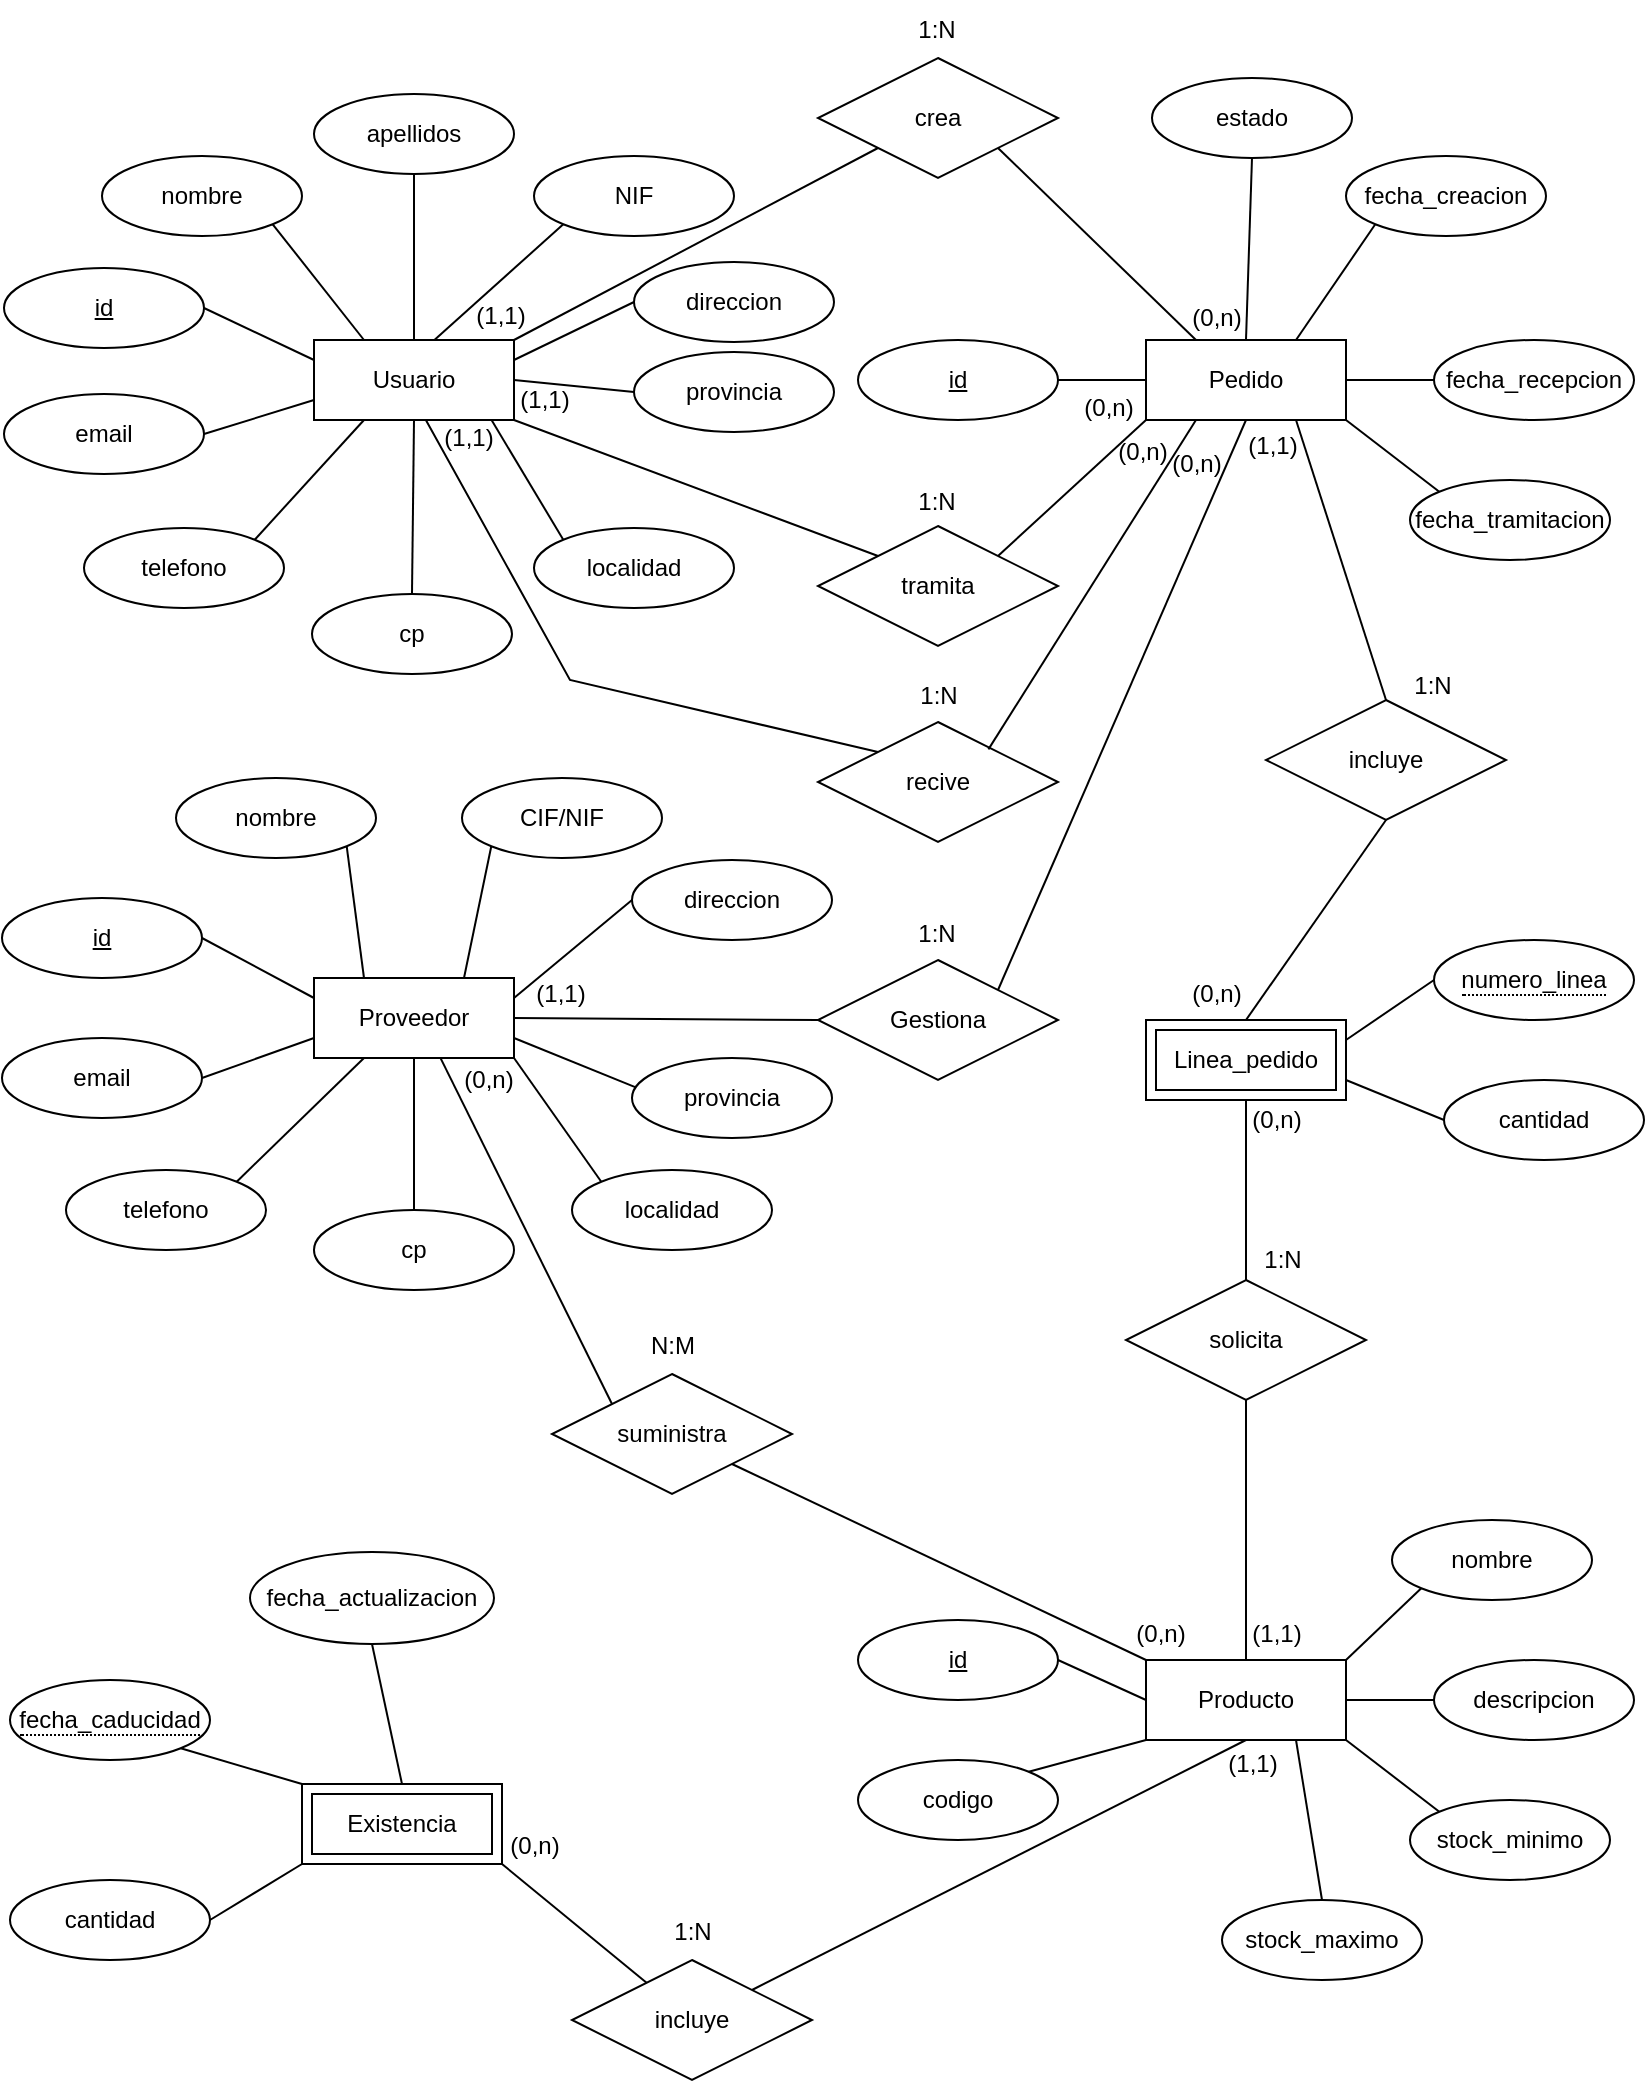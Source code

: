 <mxfile version="21.2.9" type="github">
  <diagram id="R2lEEEUBdFMjLlhIrx00" name="Page-1">
    <mxGraphModel dx="1062" dy="507" grid="1" gridSize="10" guides="1" tooltips="1" connect="1" arrows="1" fold="1" page="1" pageScale="1" pageWidth="827" pageHeight="1169" math="0" shadow="0" extFonts="Permanent Marker^https://fonts.googleapis.com/css?family=Permanent+Marker">
      <root>
        <mxCell id="0" />
        <mxCell id="1" parent="0" />
        <mxCell id="0yMVtmjUaFAXfvw1BAXP-1" value="&lt;div&gt;Usuario&lt;/div&gt;" style="whiteSpace=wrap;html=1;align=center;" vertex="1" parent="1">
          <mxGeometry x="162" y="194" width="100" height="40" as="geometry" />
        </mxCell>
        <mxCell id="0yMVtmjUaFAXfvw1BAXP-2" value="&lt;div&gt;id&lt;/div&gt;" style="ellipse;whiteSpace=wrap;html=1;align=center;fontStyle=4;" vertex="1" parent="1">
          <mxGeometry x="7" y="158" width="100" height="40" as="geometry" />
        </mxCell>
        <mxCell id="0yMVtmjUaFAXfvw1BAXP-3" value="nombre" style="ellipse;whiteSpace=wrap;html=1;align=center;" vertex="1" parent="1">
          <mxGeometry x="56" y="102" width="100" height="40" as="geometry" />
        </mxCell>
        <mxCell id="0yMVtmjUaFAXfvw1BAXP-4" value="apellidos" style="ellipse;whiteSpace=wrap;html=1;align=center;" vertex="1" parent="1">
          <mxGeometry x="162" y="71" width="100" height="40" as="geometry" />
        </mxCell>
        <mxCell id="0yMVtmjUaFAXfvw1BAXP-5" value="&lt;div&gt;NIF&lt;/div&gt;" style="ellipse;whiteSpace=wrap;html=1;align=center;" vertex="1" parent="1">
          <mxGeometry x="272" y="102" width="100" height="40" as="geometry" />
        </mxCell>
        <mxCell id="0yMVtmjUaFAXfvw1BAXP-6" value="direccion" style="ellipse;whiteSpace=wrap;html=1;align=center;" vertex="1" parent="1">
          <mxGeometry x="322" y="155" width="100" height="40" as="geometry" />
        </mxCell>
        <mxCell id="0yMVtmjUaFAXfvw1BAXP-7" value="provincia" style="ellipse;whiteSpace=wrap;html=1;align=center;" vertex="1" parent="1">
          <mxGeometry x="322" y="200" width="100" height="40" as="geometry" />
        </mxCell>
        <mxCell id="0yMVtmjUaFAXfvw1BAXP-8" value="localidad" style="ellipse;whiteSpace=wrap;html=1;align=center;" vertex="1" parent="1">
          <mxGeometry x="272" y="288" width="100" height="40" as="geometry" />
        </mxCell>
        <mxCell id="0yMVtmjUaFAXfvw1BAXP-9" value="&lt;div&gt;cp&lt;/div&gt;" style="ellipse;whiteSpace=wrap;html=1;align=center;" vertex="1" parent="1">
          <mxGeometry x="161" y="321" width="100" height="40" as="geometry" />
        </mxCell>
        <mxCell id="0yMVtmjUaFAXfvw1BAXP-10" value="email" style="ellipse;whiteSpace=wrap;html=1;align=center;" vertex="1" parent="1">
          <mxGeometry x="7" y="221" width="100" height="40" as="geometry" />
        </mxCell>
        <mxCell id="0yMVtmjUaFAXfvw1BAXP-11" value="telefono" style="ellipse;whiteSpace=wrap;html=1;align=center;" vertex="1" parent="1">
          <mxGeometry x="47" y="288" width="100" height="40" as="geometry" />
        </mxCell>
        <mxCell id="0yMVtmjUaFAXfvw1BAXP-17" value="" style="endArrow=none;html=1;rounded=0;exitX=1;exitY=0.5;exitDx=0;exitDy=0;entryX=0;entryY=0.75;entryDx=0;entryDy=0;" edge="1" parent="1" source="0yMVtmjUaFAXfvw1BAXP-10" target="0yMVtmjUaFAXfvw1BAXP-1">
          <mxGeometry relative="1" as="geometry">
            <mxPoint x="128" y="241" as="sourcePoint" />
            <mxPoint x="130" y="254" as="targetPoint" />
          </mxGeometry>
        </mxCell>
        <mxCell id="0yMVtmjUaFAXfvw1BAXP-18" value="" style="endArrow=none;html=1;rounded=0;exitX=1;exitY=0.5;exitDx=0;exitDy=0;entryX=0;entryY=0.25;entryDx=0;entryDy=0;" edge="1" parent="1" source="0yMVtmjUaFAXfvw1BAXP-2" target="0yMVtmjUaFAXfvw1BAXP-1">
          <mxGeometry relative="1" as="geometry">
            <mxPoint x="308" y="384" as="sourcePoint" />
            <mxPoint x="140" y="174" as="targetPoint" />
          </mxGeometry>
        </mxCell>
        <mxCell id="0yMVtmjUaFAXfvw1BAXP-19" value="" style="endArrow=none;html=1;rounded=0;entryX=0.25;entryY=0;entryDx=0;entryDy=0;exitX=1;exitY=1;exitDx=0;exitDy=0;" edge="1" parent="1" source="0yMVtmjUaFAXfvw1BAXP-3" target="0yMVtmjUaFAXfvw1BAXP-1">
          <mxGeometry relative="1" as="geometry">
            <mxPoint x="130" y="154" as="sourcePoint" />
            <mxPoint x="462" y="384" as="targetPoint" />
          </mxGeometry>
        </mxCell>
        <mxCell id="0yMVtmjUaFAXfvw1BAXP-20" value="" style="endArrow=none;html=1;rounded=0;exitX=0.5;exitY=1;exitDx=0;exitDy=0;entryX=0.5;entryY=0;entryDx=0;entryDy=0;" edge="1" parent="1" source="0yMVtmjUaFAXfvw1BAXP-4" target="0yMVtmjUaFAXfvw1BAXP-1">
          <mxGeometry relative="1" as="geometry">
            <mxPoint x="302" y="384" as="sourcePoint" />
            <mxPoint x="462" y="384" as="targetPoint" />
          </mxGeometry>
        </mxCell>
        <mxCell id="0yMVtmjUaFAXfvw1BAXP-21" value="" style="endArrow=none;html=1;rounded=0;exitX=0;exitY=1;exitDx=0;exitDy=0;entryX=0.602;entryY=0;entryDx=0;entryDy=0;entryPerimeter=0;" edge="1" parent="1" source="0yMVtmjUaFAXfvw1BAXP-5" target="0yMVtmjUaFAXfvw1BAXP-1">
          <mxGeometry relative="1" as="geometry">
            <mxPoint x="302" y="384" as="sourcePoint" />
            <mxPoint x="462" y="384" as="targetPoint" />
          </mxGeometry>
        </mxCell>
        <mxCell id="0yMVtmjUaFAXfvw1BAXP-22" value="" style="endArrow=none;html=1;rounded=0;entryX=0;entryY=0.5;entryDx=0;entryDy=0;exitX=1;exitY=0.25;exitDx=0;exitDy=0;" edge="1" parent="1" source="0yMVtmjUaFAXfvw1BAXP-1" target="0yMVtmjUaFAXfvw1BAXP-6">
          <mxGeometry relative="1" as="geometry">
            <mxPoint x="302" y="384" as="sourcePoint" />
            <mxPoint x="462" y="384" as="targetPoint" />
          </mxGeometry>
        </mxCell>
        <mxCell id="0yMVtmjUaFAXfvw1BAXP-23" value="" style="endArrow=none;html=1;rounded=0;entryX=0;entryY=0.5;entryDx=0;entryDy=0;exitX=1;exitY=0.5;exitDx=0;exitDy=0;" edge="1" parent="1" source="0yMVtmjUaFAXfvw1BAXP-1" target="0yMVtmjUaFAXfvw1BAXP-7">
          <mxGeometry relative="1" as="geometry">
            <mxPoint x="280" y="214" as="sourcePoint" />
            <mxPoint x="462" y="381" as="targetPoint" />
          </mxGeometry>
        </mxCell>
        <mxCell id="0yMVtmjUaFAXfvw1BAXP-24" value="" style="endArrow=none;html=1;rounded=0;entryX=0;entryY=0;entryDx=0;entryDy=0;exitX=0.887;exitY=0.998;exitDx=0;exitDy=0;exitPerimeter=0;" edge="1" parent="1" source="0yMVtmjUaFAXfvw1BAXP-1" target="0yMVtmjUaFAXfvw1BAXP-8">
          <mxGeometry relative="1" as="geometry">
            <mxPoint x="270" y="254" as="sourcePoint" />
            <mxPoint x="462" y="384" as="targetPoint" />
          </mxGeometry>
        </mxCell>
        <mxCell id="0yMVtmjUaFAXfvw1BAXP-25" value="" style="endArrow=none;html=1;rounded=0;exitX=0.5;exitY=1;exitDx=0;exitDy=0;entryX=0.5;entryY=0;entryDx=0;entryDy=0;" edge="1" parent="1" source="0yMVtmjUaFAXfvw1BAXP-1" target="0yMVtmjUaFAXfvw1BAXP-9">
          <mxGeometry relative="1" as="geometry">
            <mxPoint x="302" y="384" as="sourcePoint" />
            <mxPoint x="462" y="384" as="targetPoint" />
          </mxGeometry>
        </mxCell>
        <mxCell id="0yMVtmjUaFAXfvw1BAXP-28" value="" style="endArrow=none;html=1;rounded=0;entryX=0.25;entryY=1;entryDx=0;entryDy=0;exitX=1;exitY=0;exitDx=0;exitDy=0;" edge="1" parent="1" source="0yMVtmjUaFAXfvw1BAXP-11" target="0yMVtmjUaFAXfvw1BAXP-1">
          <mxGeometry relative="1" as="geometry">
            <mxPoint x="302" y="384" as="sourcePoint" />
            <mxPoint x="462" y="384" as="targetPoint" />
          </mxGeometry>
        </mxCell>
        <mxCell id="0yMVtmjUaFAXfvw1BAXP-29" value="Producto" style="whiteSpace=wrap;html=1;align=center;" vertex="1" parent="1">
          <mxGeometry x="578" y="854" width="100" height="40" as="geometry" />
        </mxCell>
        <mxCell id="0yMVtmjUaFAXfvw1BAXP-30" value="&lt;div&gt;id&lt;/div&gt;" style="ellipse;whiteSpace=wrap;html=1;align=center;fontStyle=4;" vertex="1" parent="1">
          <mxGeometry x="434" y="834" width="100" height="40" as="geometry" />
        </mxCell>
        <mxCell id="0yMVtmjUaFAXfvw1BAXP-31" value="codigo" style="ellipse;whiteSpace=wrap;html=1;align=center;" vertex="1" parent="1">
          <mxGeometry x="434" y="904" width="100" height="40" as="geometry" />
        </mxCell>
        <mxCell id="0yMVtmjUaFAXfvw1BAXP-32" value="nombre" style="ellipse;whiteSpace=wrap;html=1;align=center;" vertex="1" parent="1">
          <mxGeometry x="701" y="784" width="100" height="40" as="geometry" />
        </mxCell>
        <mxCell id="0yMVtmjUaFAXfvw1BAXP-33" value="descripcion" style="ellipse;whiteSpace=wrap;html=1;align=center;" vertex="1" parent="1">
          <mxGeometry x="722" y="854" width="100" height="40" as="geometry" />
        </mxCell>
        <mxCell id="0yMVtmjUaFAXfvw1BAXP-34" value="stock_minimo" style="ellipse;whiteSpace=wrap;html=1;align=center;" vertex="1" parent="1">
          <mxGeometry x="710" y="924" width="100" height="40" as="geometry" />
        </mxCell>
        <mxCell id="0yMVtmjUaFAXfvw1BAXP-35" value="stock_maximo" style="ellipse;whiteSpace=wrap;html=1;align=center;" vertex="1" parent="1">
          <mxGeometry x="616" y="974" width="100" height="40" as="geometry" />
        </mxCell>
        <mxCell id="0yMVtmjUaFAXfvw1BAXP-36" value="" style="endArrow=none;html=1;rounded=0;entryX=0;entryY=0.5;entryDx=0;entryDy=0;exitX=1;exitY=0.5;exitDx=0;exitDy=0;" edge="1" parent="1" source="0yMVtmjUaFAXfvw1BAXP-30" target="0yMVtmjUaFAXfvw1BAXP-29">
          <mxGeometry relative="1" as="geometry">
            <mxPoint x="288" y="1044" as="sourcePoint" />
            <mxPoint x="448" y="1044" as="targetPoint" />
          </mxGeometry>
        </mxCell>
        <mxCell id="0yMVtmjUaFAXfvw1BAXP-37" value="" style="endArrow=none;html=1;rounded=0;exitX=1;exitY=0;exitDx=0;exitDy=0;entryX=0;entryY=1;entryDx=0;entryDy=0;" edge="1" parent="1" source="0yMVtmjUaFAXfvw1BAXP-31" target="0yMVtmjUaFAXfvw1BAXP-29">
          <mxGeometry relative="1" as="geometry">
            <mxPoint x="288" y="1044" as="sourcePoint" />
            <mxPoint x="448" y="1044" as="targetPoint" />
          </mxGeometry>
        </mxCell>
        <mxCell id="0yMVtmjUaFAXfvw1BAXP-38" value="" style="endArrow=none;html=1;rounded=0;exitX=0;exitY=1;exitDx=0;exitDy=0;entryX=1;entryY=0;entryDx=0;entryDy=0;" edge="1" parent="1" source="0yMVtmjUaFAXfvw1BAXP-32" target="0yMVtmjUaFAXfvw1BAXP-29">
          <mxGeometry relative="1" as="geometry">
            <mxPoint x="288" y="1044" as="sourcePoint" />
            <mxPoint x="448" y="1044" as="targetPoint" />
          </mxGeometry>
        </mxCell>
        <mxCell id="0yMVtmjUaFAXfvw1BAXP-39" value="" style="endArrow=none;html=1;rounded=0;entryX=0;entryY=0.5;entryDx=0;entryDy=0;exitX=1;exitY=0.5;exitDx=0;exitDy=0;" edge="1" parent="1" source="0yMVtmjUaFAXfvw1BAXP-29" target="0yMVtmjUaFAXfvw1BAXP-33">
          <mxGeometry relative="1" as="geometry">
            <mxPoint x="288" y="1044" as="sourcePoint" />
            <mxPoint x="448" y="1044" as="targetPoint" />
          </mxGeometry>
        </mxCell>
        <mxCell id="0yMVtmjUaFAXfvw1BAXP-40" value="" style="endArrow=none;html=1;rounded=0;entryX=0.75;entryY=1;entryDx=0;entryDy=0;exitX=0.5;exitY=0;exitDx=0;exitDy=0;" edge="1" parent="1" source="0yMVtmjUaFAXfvw1BAXP-35" target="0yMVtmjUaFAXfvw1BAXP-29">
          <mxGeometry relative="1" as="geometry">
            <mxPoint x="288" y="1044" as="sourcePoint" />
            <mxPoint x="448" y="1044" as="targetPoint" />
          </mxGeometry>
        </mxCell>
        <mxCell id="0yMVtmjUaFAXfvw1BAXP-41" value="" style="endArrow=none;html=1;rounded=0;entryX=1;entryY=1;entryDx=0;entryDy=0;exitX=0;exitY=0;exitDx=0;exitDy=0;" edge="1" parent="1" source="0yMVtmjUaFAXfvw1BAXP-34" target="0yMVtmjUaFAXfvw1BAXP-29">
          <mxGeometry relative="1" as="geometry">
            <mxPoint x="288" y="1044" as="sourcePoint" />
            <mxPoint x="448" y="1044" as="targetPoint" />
          </mxGeometry>
        </mxCell>
        <mxCell id="0yMVtmjUaFAXfvw1BAXP-42" value="Proveedor" style="whiteSpace=wrap;html=1;align=center;" vertex="1" parent="1">
          <mxGeometry x="162" y="513" width="100" height="40" as="geometry" />
        </mxCell>
        <mxCell id="0yMVtmjUaFAXfvw1BAXP-43" value="id" style="ellipse;whiteSpace=wrap;html=1;align=center;fontStyle=4;" vertex="1" parent="1">
          <mxGeometry x="6" y="473" width="100" height="40" as="geometry" />
        </mxCell>
        <mxCell id="0yMVtmjUaFAXfvw1BAXP-44" value="&lt;div&gt;nombre&lt;/div&gt;" style="ellipse;whiteSpace=wrap;html=1;align=center;" vertex="1" parent="1">
          <mxGeometry x="93" y="413" width="100" height="40" as="geometry" />
        </mxCell>
        <mxCell id="0yMVtmjUaFAXfvw1BAXP-45" value="direccion" style="ellipse;whiteSpace=wrap;html=1;align=center;" vertex="1" parent="1">
          <mxGeometry x="321" y="454" width="100" height="40" as="geometry" />
        </mxCell>
        <mxCell id="0yMVtmjUaFAXfvw1BAXP-46" value="provincia" style="ellipse;whiteSpace=wrap;html=1;align=center;" vertex="1" parent="1">
          <mxGeometry x="321" y="553" width="100" height="40" as="geometry" />
        </mxCell>
        <mxCell id="0yMVtmjUaFAXfvw1BAXP-47" value="localidad" style="ellipse;whiteSpace=wrap;html=1;align=center;" vertex="1" parent="1">
          <mxGeometry x="291" y="609" width="100" height="40" as="geometry" />
        </mxCell>
        <mxCell id="0yMVtmjUaFAXfvw1BAXP-48" value="&lt;div&gt;cp&lt;/div&gt;" style="ellipse;whiteSpace=wrap;html=1;align=center;" vertex="1" parent="1">
          <mxGeometry x="162" y="629" width="100" height="40" as="geometry" />
        </mxCell>
        <mxCell id="0yMVtmjUaFAXfvw1BAXP-49" value="email" style="ellipse;whiteSpace=wrap;html=1;align=center;" vertex="1" parent="1">
          <mxGeometry x="6" y="543" width="100" height="40" as="geometry" />
        </mxCell>
        <mxCell id="0yMVtmjUaFAXfvw1BAXP-50" value="telefono" style="ellipse;whiteSpace=wrap;html=1;align=center;" vertex="1" parent="1">
          <mxGeometry x="38" y="609" width="100" height="40" as="geometry" />
        </mxCell>
        <mxCell id="0yMVtmjUaFAXfvw1BAXP-51" value="CIF/NIF" style="ellipse;whiteSpace=wrap;html=1;align=center;" vertex="1" parent="1">
          <mxGeometry x="236" y="413" width="100" height="40" as="geometry" />
        </mxCell>
        <mxCell id="0yMVtmjUaFAXfvw1BAXP-52" value="" style="endArrow=none;html=1;rounded=0;entryX=0;entryY=0.5;entryDx=0;entryDy=0;exitX=1;exitY=0.25;exitDx=0;exitDy=0;" edge="1" parent="1" source="0yMVtmjUaFAXfvw1BAXP-42" target="0yMVtmjUaFAXfvw1BAXP-45">
          <mxGeometry relative="1" as="geometry">
            <mxPoint x="182" y="504" as="sourcePoint" />
            <mxPoint x="342" y="504" as="targetPoint" />
          </mxGeometry>
        </mxCell>
        <mxCell id="0yMVtmjUaFAXfvw1BAXP-53" value="" style="endArrow=none;html=1;rounded=0;entryX=0.019;entryY=0.368;entryDx=0;entryDy=0;entryPerimeter=0;exitX=1;exitY=0.75;exitDx=0;exitDy=0;" edge="1" parent="1" source="0yMVtmjUaFAXfvw1BAXP-42" target="0yMVtmjUaFAXfvw1BAXP-46">
          <mxGeometry relative="1" as="geometry">
            <mxPoint x="302" y="514" as="sourcePoint" />
            <mxPoint x="462" y="514" as="targetPoint" />
          </mxGeometry>
        </mxCell>
        <mxCell id="0yMVtmjUaFAXfvw1BAXP-54" value="" style="endArrow=none;html=1;rounded=0;entryX=0;entryY=0;entryDx=0;entryDy=0;exitX=1;exitY=1;exitDx=0;exitDy=0;" edge="1" parent="1" source="0yMVtmjUaFAXfvw1BAXP-42" target="0yMVtmjUaFAXfvw1BAXP-47">
          <mxGeometry relative="1" as="geometry">
            <mxPoint x="260" y="584" as="sourcePoint" />
            <mxPoint x="312" y="584" as="targetPoint" />
          </mxGeometry>
        </mxCell>
        <mxCell id="0yMVtmjUaFAXfvw1BAXP-55" value="" style="endArrow=none;html=1;rounded=0;entryX=0.5;entryY=0;entryDx=0;entryDy=0;exitX=0.5;exitY=1;exitDx=0;exitDy=0;" edge="1" parent="1" source="0yMVtmjUaFAXfvw1BAXP-42" target="0yMVtmjUaFAXfvw1BAXP-48">
          <mxGeometry relative="1" as="geometry">
            <mxPoint x="302" y="514" as="sourcePoint" />
            <mxPoint x="462" y="514" as="targetPoint" />
          </mxGeometry>
        </mxCell>
        <mxCell id="0yMVtmjUaFAXfvw1BAXP-56" value="" style="endArrow=none;html=1;rounded=0;exitX=1;exitY=0;exitDx=0;exitDy=0;entryX=0.25;entryY=1;entryDx=0;entryDy=0;" edge="1" parent="1" source="0yMVtmjUaFAXfvw1BAXP-50" target="0yMVtmjUaFAXfvw1BAXP-42">
          <mxGeometry relative="1" as="geometry">
            <mxPoint x="302" y="514" as="sourcePoint" />
            <mxPoint x="462" y="514" as="targetPoint" />
          </mxGeometry>
        </mxCell>
        <mxCell id="0yMVtmjUaFAXfvw1BAXP-57" value="" style="endArrow=none;html=1;rounded=0;entryX=1;entryY=0.5;entryDx=0;entryDy=0;exitX=0;exitY=0.75;exitDx=0;exitDy=0;" edge="1" parent="1" source="0yMVtmjUaFAXfvw1BAXP-42" target="0yMVtmjUaFAXfvw1BAXP-49">
          <mxGeometry relative="1" as="geometry">
            <mxPoint x="302" y="514" as="sourcePoint" />
            <mxPoint x="462" y="514" as="targetPoint" />
          </mxGeometry>
        </mxCell>
        <mxCell id="0yMVtmjUaFAXfvw1BAXP-58" value="" style="endArrow=none;html=1;rounded=0;exitX=1;exitY=0.5;exitDx=0;exitDy=0;entryX=0;entryY=0.25;entryDx=0;entryDy=0;" edge="1" parent="1" source="0yMVtmjUaFAXfvw1BAXP-43" target="0yMVtmjUaFAXfvw1BAXP-42">
          <mxGeometry relative="1" as="geometry">
            <mxPoint x="302" y="514" as="sourcePoint" />
            <mxPoint x="462" y="514" as="targetPoint" />
          </mxGeometry>
        </mxCell>
        <mxCell id="0yMVtmjUaFAXfvw1BAXP-59" value="" style="endArrow=none;html=1;rounded=0;entryX=0.25;entryY=0;entryDx=0;entryDy=0;exitX=1;exitY=1;exitDx=0;exitDy=0;" edge="1" parent="1" source="0yMVtmjUaFAXfvw1BAXP-44" target="0yMVtmjUaFAXfvw1BAXP-42">
          <mxGeometry relative="1" as="geometry">
            <mxPoint x="172" y="454" as="sourcePoint" />
            <mxPoint x="462" y="514" as="targetPoint" />
          </mxGeometry>
        </mxCell>
        <mxCell id="0yMVtmjUaFAXfvw1BAXP-60" value="" style="endArrow=none;html=1;rounded=0;entryX=0.75;entryY=0;entryDx=0;entryDy=0;exitX=0;exitY=1;exitDx=0;exitDy=0;" edge="1" parent="1" source="0yMVtmjUaFAXfvw1BAXP-51" target="0yMVtmjUaFAXfvw1BAXP-42">
          <mxGeometry relative="1" as="geometry">
            <mxPoint x="282" y="464" as="sourcePoint" />
            <mxPoint x="462" y="514" as="targetPoint" />
          </mxGeometry>
        </mxCell>
        <mxCell id="0yMVtmjUaFAXfvw1BAXP-63" value="Pedido" style="whiteSpace=wrap;html=1;align=center;" vertex="1" parent="1">
          <mxGeometry x="578" y="194" width="100" height="40" as="geometry" />
        </mxCell>
        <mxCell id="0yMVtmjUaFAXfvw1BAXP-64" value="&lt;div&gt;id&lt;/div&gt;" style="ellipse;whiteSpace=wrap;html=1;align=center;fontStyle=4;" vertex="1" parent="1">
          <mxGeometry x="434" y="194" width="100" height="40" as="geometry" />
        </mxCell>
        <mxCell id="0yMVtmjUaFAXfvw1BAXP-65" value="fecha_creacion" style="ellipse;whiteSpace=wrap;html=1;align=center;" vertex="1" parent="1">
          <mxGeometry x="678" y="102" width="100" height="40" as="geometry" />
        </mxCell>
        <mxCell id="0yMVtmjUaFAXfvw1BAXP-66" value="fecha_tramitacion" style="ellipse;whiteSpace=wrap;html=1;align=center;" vertex="1" parent="1">
          <mxGeometry x="710" y="264" width="100" height="40" as="geometry" />
        </mxCell>
        <mxCell id="0yMVtmjUaFAXfvw1BAXP-67" value="fecha_recepcion" style="ellipse;whiteSpace=wrap;html=1;align=center;" vertex="1" parent="1">
          <mxGeometry x="722" y="194" width="100" height="40" as="geometry" />
        </mxCell>
        <mxCell id="0yMVtmjUaFAXfvw1BAXP-68" value="" style="endArrow=none;html=1;rounded=0;entryX=0;entryY=0.5;entryDx=0;entryDy=0;exitX=1;exitY=0.5;exitDx=0;exitDy=0;" edge="1" parent="1" source="0yMVtmjUaFAXfvw1BAXP-64" target="0yMVtmjUaFAXfvw1BAXP-63">
          <mxGeometry relative="1" as="geometry">
            <mxPoint x="240" y="364" as="sourcePoint" />
            <mxPoint x="400" y="364" as="targetPoint" />
          </mxGeometry>
        </mxCell>
        <mxCell id="0yMVtmjUaFAXfvw1BAXP-69" value="" style="endArrow=none;html=1;rounded=0;entryX=0;entryY=0.5;entryDx=0;entryDy=0;exitX=1;exitY=0.5;exitDx=0;exitDy=0;" edge="1" parent="1" source="0yMVtmjUaFAXfvw1BAXP-63" target="0yMVtmjUaFAXfvw1BAXP-67">
          <mxGeometry relative="1" as="geometry">
            <mxPoint x="240" y="364" as="sourcePoint" />
            <mxPoint x="400" y="364" as="targetPoint" />
          </mxGeometry>
        </mxCell>
        <mxCell id="0yMVtmjUaFAXfvw1BAXP-70" value="" style="endArrow=none;html=1;rounded=0;entryX=0;entryY=0;entryDx=0;entryDy=0;exitX=1;exitY=1;exitDx=0;exitDy=0;" edge="1" parent="1" source="0yMVtmjUaFAXfvw1BAXP-63" target="0yMVtmjUaFAXfvw1BAXP-66">
          <mxGeometry relative="1" as="geometry">
            <mxPoint x="240" y="364" as="sourcePoint" />
            <mxPoint x="600" y="294" as="targetPoint" />
          </mxGeometry>
        </mxCell>
        <mxCell id="0yMVtmjUaFAXfvw1BAXP-71" value="" style="endArrow=none;html=1;rounded=0;entryX=0;entryY=1;entryDx=0;entryDy=0;exitX=0.75;exitY=0;exitDx=0;exitDy=0;" edge="1" parent="1" source="0yMVtmjUaFAXfvw1BAXP-63" target="0yMVtmjUaFAXfvw1BAXP-65">
          <mxGeometry relative="1" as="geometry">
            <mxPoint x="240" y="364" as="sourcePoint" />
            <mxPoint x="400" y="364" as="targetPoint" />
          </mxGeometry>
        </mxCell>
        <mxCell id="0yMVtmjUaFAXfvw1BAXP-72" value="crea" style="shape=rhombus;perimeter=rhombusPerimeter;whiteSpace=wrap;html=1;align=center;" vertex="1" parent="1">
          <mxGeometry x="414" y="53" width="120" height="60" as="geometry" />
        </mxCell>
        <mxCell id="0yMVtmjUaFAXfvw1BAXP-73" value="tramita" style="shape=rhombus;perimeter=rhombusPerimeter;whiteSpace=wrap;html=1;align=center;" vertex="1" parent="1">
          <mxGeometry x="414" y="287" width="120" height="60" as="geometry" />
        </mxCell>
        <mxCell id="0yMVtmjUaFAXfvw1BAXP-74" value="recive" style="shape=rhombus;perimeter=rhombusPerimeter;whiteSpace=wrap;html=1;align=center;" vertex="1" parent="1">
          <mxGeometry x="414" y="385" width="120" height="60" as="geometry" />
        </mxCell>
        <mxCell id="0yMVtmjUaFAXfvw1BAXP-75" value="" style="endArrow=none;html=1;rounded=0;entryX=0;entryY=1;entryDx=0;entryDy=0;exitX=1;exitY=0;exitDx=0;exitDy=0;" edge="1" parent="1" source="0yMVtmjUaFAXfvw1BAXP-1" target="0yMVtmjUaFAXfvw1BAXP-72">
          <mxGeometry relative="1" as="geometry">
            <mxPoint x="240" y="364" as="sourcePoint" />
            <mxPoint x="400" y="364" as="targetPoint" />
          </mxGeometry>
        </mxCell>
        <mxCell id="0yMVtmjUaFAXfvw1BAXP-76" value="" style="endArrow=none;html=1;rounded=0;entryX=0.25;entryY=0;entryDx=0;entryDy=0;exitX=1;exitY=1;exitDx=0;exitDy=0;" edge="1" parent="1" source="0yMVtmjUaFAXfvw1BAXP-72" target="0yMVtmjUaFAXfvw1BAXP-63">
          <mxGeometry relative="1" as="geometry">
            <mxPoint x="240" y="364" as="sourcePoint" />
            <mxPoint x="620" y="294" as="targetPoint" />
          </mxGeometry>
        </mxCell>
        <mxCell id="0yMVtmjUaFAXfvw1BAXP-77" value="" style="endArrow=none;html=1;rounded=0;entryX=0;entryY=0;entryDx=0;entryDy=0;exitX=1;exitY=1;exitDx=0;exitDy=0;" edge="1" parent="1" source="0yMVtmjUaFAXfvw1BAXP-1" target="0yMVtmjUaFAXfvw1BAXP-73">
          <mxGeometry relative="1" as="geometry">
            <mxPoint x="240" y="364" as="sourcePoint" />
            <mxPoint x="400" y="364" as="targetPoint" />
          </mxGeometry>
        </mxCell>
        <mxCell id="0yMVtmjUaFAXfvw1BAXP-78" value="" style="endArrow=none;html=1;rounded=0;entryX=0;entryY=1;entryDx=0;entryDy=0;exitX=1;exitY=0;exitDx=0;exitDy=0;" edge="1" parent="1" source="0yMVtmjUaFAXfvw1BAXP-73" target="0yMVtmjUaFAXfvw1BAXP-63">
          <mxGeometry relative="1" as="geometry">
            <mxPoint x="240" y="364" as="sourcePoint" />
            <mxPoint x="400" y="364" as="targetPoint" />
          </mxGeometry>
        </mxCell>
        <mxCell id="0yMVtmjUaFAXfvw1BAXP-79" value="" style="endArrow=none;html=1;rounded=0;entryX=0;entryY=0;entryDx=0;entryDy=0;exitX=0.56;exitY=1.002;exitDx=0;exitDy=0;exitPerimeter=0;" edge="1" parent="1" source="0yMVtmjUaFAXfvw1BAXP-1" target="0yMVtmjUaFAXfvw1BAXP-74">
          <mxGeometry relative="1" as="geometry">
            <mxPoint x="240" y="364" as="sourcePoint" />
            <mxPoint x="400" y="364" as="targetPoint" />
            <Array as="points">
              <mxPoint x="290" y="364" />
            </Array>
          </mxGeometry>
        </mxCell>
        <mxCell id="0yMVtmjUaFAXfvw1BAXP-80" value="" style="endArrow=none;html=1;rounded=0;entryX=0.25;entryY=1;entryDx=0;entryDy=0;exitX=0.71;exitY=0.228;exitDx=0;exitDy=0;exitPerimeter=0;" edge="1" parent="1" source="0yMVtmjUaFAXfvw1BAXP-74" target="0yMVtmjUaFAXfvw1BAXP-63">
          <mxGeometry relative="1" as="geometry">
            <mxPoint x="240" y="364" as="sourcePoint" />
            <mxPoint x="400" y="364" as="targetPoint" />
          </mxGeometry>
        </mxCell>
        <mxCell id="0yMVtmjUaFAXfvw1BAXP-81" value="Linea_pedido" style="shape=ext;margin=3;double=1;whiteSpace=wrap;html=1;align=center;" vertex="1" parent="1">
          <mxGeometry x="578" y="534" width="100" height="40" as="geometry" />
        </mxCell>
        <mxCell id="0yMVtmjUaFAXfvw1BAXP-82" value="incluye" style="shape=rhombus;perimeter=rhombusPerimeter;whiteSpace=wrap;html=1;align=center;" vertex="1" parent="1">
          <mxGeometry x="638" y="374" width="120" height="60" as="geometry" />
        </mxCell>
        <mxCell id="0yMVtmjUaFAXfvw1BAXP-83" value="" style="endArrow=none;html=1;rounded=0;entryX=0.5;entryY=0;entryDx=0;entryDy=0;exitX=0.75;exitY=1;exitDx=0;exitDy=0;" edge="1" parent="1" source="0yMVtmjUaFAXfvw1BAXP-63" target="0yMVtmjUaFAXfvw1BAXP-82">
          <mxGeometry relative="1" as="geometry">
            <mxPoint x="40" y="574" as="sourcePoint" />
            <mxPoint x="200" y="574" as="targetPoint" />
          </mxGeometry>
        </mxCell>
        <mxCell id="0yMVtmjUaFAXfvw1BAXP-84" value="" style="endArrow=none;html=1;rounded=0;entryX=0.5;entryY=0;entryDx=0;entryDy=0;exitX=0.5;exitY=1;exitDx=0;exitDy=0;" edge="1" parent="1" source="0yMVtmjUaFAXfvw1BAXP-82" target="0yMVtmjUaFAXfvw1BAXP-81">
          <mxGeometry relative="1" as="geometry">
            <mxPoint x="290" y="504" as="sourcePoint" />
            <mxPoint x="450" y="504" as="targetPoint" />
          </mxGeometry>
        </mxCell>
        <mxCell id="0yMVtmjUaFAXfvw1BAXP-85" value="solicita" style="shape=rhombus;perimeter=rhombusPerimeter;whiteSpace=wrap;html=1;align=center;" vertex="1" parent="1">
          <mxGeometry x="568" y="664" width="120" height="60" as="geometry" />
        </mxCell>
        <mxCell id="0yMVtmjUaFAXfvw1BAXP-86" value="" style="endArrow=none;html=1;rounded=0;entryX=0.5;entryY=0;entryDx=0;entryDy=0;exitX=0.5;exitY=1;exitDx=0;exitDy=0;" edge="1" parent="1" source="0yMVtmjUaFAXfvw1BAXP-81" target="0yMVtmjUaFAXfvw1BAXP-85">
          <mxGeometry relative="1" as="geometry">
            <mxPoint x="290" y="704" as="sourcePoint" />
            <mxPoint x="450" y="704" as="targetPoint" />
          </mxGeometry>
        </mxCell>
        <mxCell id="0yMVtmjUaFAXfvw1BAXP-87" value="" style="endArrow=none;html=1;rounded=0;entryX=0.5;entryY=1;entryDx=0;entryDy=0;exitX=0.5;exitY=0;exitDx=0;exitDy=0;" edge="1" parent="1" source="0yMVtmjUaFAXfvw1BAXP-29" target="0yMVtmjUaFAXfvw1BAXP-85">
          <mxGeometry relative="1" as="geometry">
            <mxPoint x="290" y="704" as="sourcePoint" />
            <mxPoint x="450" y="704" as="targetPoint" />
          </mxGeometry>
        </mxCell>
        <mxCell id="0yMVtmjUaFAXfvw1BAXP-88" value="&lt;div&gt;cantidad&lt;/div&gt;" style="ellipse;whiteSpace=wrap;html=1;align=center;" vertex="1" parent="1">
          <mxGeometry x="727" y="564" width="100" height="40" as="geometry" />
        </mxCell>
        <mxCell id="0yMVtmjUaFAXfvw1BAXP-89" value="" style="endArrow=none;html=1;rounded=0;entryX=0;entryY=0.5;entryDx=0;entryDy=0;exitX=1;exitY=0.75;exitDx=0;exitDy=0;" edge="1" parent="1" source="0yMVtmjUaFAXfvw1BAXP-81" target="0yMVtmjUaFAXfvw1BAXP-88">
          <mxGeometry relative="1" as="geometry">
            <mxPoint x="290" y="434" as="sourcePoint" />
            <mxPoint x="450" y="434" as="targetPoint" />
          </mxGeometry>
        </mxCell>
        <mxCell id="0yMVtmjUaFAXfvw1BAXP-90" value="suministra" style="shape=rhombus;perimeter=rhombusPerimeter;whiteSpace=wrap;html=1;align=center;" vertex="1" parent="1">
          <mxGeometry x="281" y="711" width="120" height="60" as="geometry" />
        </mxCell>
        <mxCell id="0yMVtmjUaFAXfvw1BAXP-91" value="" style="endArrow=none;html=1;rounded=0;entryX=0;entryY=0;entryDx=0;entryDy=0;exitX=0.634;exitY=1.008;exitDx=0;exitDy=0;exitPerimeter=0;" edge="1" parent="1" source="0yMVtmjUaFAXfvw1BAXP-42" target="0yMVtmjUaFAXfvw1BAXP-90">
          <mxGeometry relative="1" as="geometry">
            <mxPoint x="230" y="594" as="sourcePoint" />
            <mxPoint x="450" y="834" as="targetPoint" />
          </mxGeometry>
        </mxCell>
        <mxCell id="0yMVtmjUaFAXfvw1BAXP-92" value="" style="endArrow=none;html=1;rounded=0;entryX=1;entryY=1;entryDx=0;entryDy=0;exitX=0;exitY=0;exitDx=0;exitDy=0;" edge="1" parent="1" source="0yMVtmjUaFAXfvw1BAXP-29" target="0yMVtmjUaFAXfvw1BAXP-90">
          <mxGeometry relative="1" as="geometry">
            <mxPoint y="674" as="sourcePoint" />
            <mxPoint x="160" y="674" as="targetPoint" />
          </mxGeometry>
        </mxCell>
        <mxCell id="0yMVtmjUaFAXfvw1BAXP-93" value="&lt;span style=&quot;border-bottom: 1px dotted&quot;&gt;numero_linea&lt;/span&gt;" style="ellipse;whiteSpace=wrap;html=1;align=center;" vertex="1" parent="1">
          <mxGeometry x="722" y="494" width="100" height="40" as="geometry" />
        </mxCell>
        <mxCell id="0yMVtmjUaFAXfvw1BAXP-95" value="" style="endArrow=none;html=1;rounded=0;entryX=0;entryY=0.5;entryDx=0;entryDy=0;exitX=1;exitY=0.25;exitDx=0;exitDy=0;" edge="1" parent="1" source="0yMVtmjUaFAXfvw1BAXP-81" target="0yMVtmjUaFAXfvw1BAXP-93">
          <mxGeometry relative="1" as="geometry">
            <mxPoint x="360" y="574" as="sourcePoint" />
            <mxPoint x="520" y="574" as="targetPoint" />
          </mxGeometry>
        </mxCell>
        <mxCell id="0yMVtmjUaFAXfvw1BAXP-96" value="Gestiona" style="shape=rhombus;perimeter=rhombusPerimeter;whiteSpace=wrap;html=1;align=center;" vertex="1" parent="1">
          <mxGeometry x="414" y="504" width="120" height="60" as="geometry" />
        </mxCell>
        <mxCell id="0yMVtmjUaFAXfvw1BAXP-97" value="" style="endArrow=none;html=1;rounded=0;entryX=0;entryY=0.5;entryDx=0;entryDy=0;exitX=1;exitY=0.5;exitDx=0;exitDy=0;" edge="1" parent="1" source="0yMVtmjUaFAXfvw1BAXP-42" target="0yMVtmjUaFAXfvw1BAXP-96">
          <mxGeometry relative="1" as="geometry">
            <mxPoint x="360" y="404" as="sourcePoint" />
            <mxPoint x="410" y="514" as="targetPoint" />
          </mxGeometry>
        </mxCell>
        <mxCell id="0yMVtmjUaFAXfvw1BAXP-98" value="" style="endArrow=none;html=1;rounded=0;entryX=1;entryY=0;entryDx=0;entryDy=0;exitX=0.5;exitY=1;exitDx=0;exitDy=0;" edge="1" parent="1" source="0yMVtmjUaFAXfvw1BAXP-63" target="0yMVtmjUaFAXfvw1BAXP-96">
          <mxGeometry relative="1" as="geometry">
            <mxPoint x="360" y="374" as="sourcePoint" />
            <mxPoint x="520" y="374" as="targetPoint" />
          </mxGeometry>
        </mxCell>
        <mxCell id="0yMVtmjUaFAXfvw1BAXP-99" value="(0,n)" style="text;html=1;align=center;verticalAlign=middle;resizable=0;points=[];autosize=1;strokeColor=none;fillColor=none;" vertex="1" parent="1">
          <mxGeometry x="588" y="168" width="50" height="30" as="geometry" />
        </mxCell>
        <mxCell id="0yMVtmjUaFAXfvw1BAXP-100" value="(1,1)" style="text;html=1;align=center;verticalAlign=middle;resizable=0;points=[];autosize=1;strokeColor=none;fillColor=none;" vertex="1" parent="1">
          <mxGeometry x="230" y="167" width="50" height="30" as="geometry" />
        </mxCell>
        <mxCell id="0yMVtmjUaFAXfvw1BAXP-101" value="1:N" style="text;html=1;align=center;verticalAlign=middle;resizable=0;points=[];autosize=1;strokeColor=none;fillColor=none;" vertex="1" parent="1">
          <mxGeometry x="453" y="24" width="40" height="30" as="geometry" />
        </mxCell>
        <mxCell id="0yMVtmjUaFAXfvw1BAXP-102" value="1:N" style="text;html=1;align=center;verticalAlign=middle;resizable=0;points=[];autosize=1;strokeColor=none;fillColor=none;" vertex="1" parent="1">
          <mxGeometry x="453" y="260" width="40" height="30" as="geometry" />
        </mxCell>
        <mxCell id="0yMVtmjUaFAXfvw1BAXP-103" value="1:N" style="text;html=1;align=center;verticalAlign=middle;resizable=0;points=[];autosize=1;strokeColor=none;fillColor=none;" vertex="1" parent="1">
          <mxGeometry x="454" y="357" width="40" height="30" as="geometry" />
        </mxCell>
        <mxCell id="0yMVtmjUaFAXfvw1BAXP-104" value="(1,1)" style="text;html=1;align=center;verticalAlign=middle;resizable=0;points=[];autosize=1;strokeColor=none;fillColor=none;" vertex="1" parent="1">
          <mxGeometry x="252" y="209" width="50" height="30" as="geometry" />
        </mxCell>
        <mxCell id="0yMVtmjUaFAXfvw1BAXP-105" value="(1,1)" style="text;html=1;align=center;verticalAlign=middle;resizable=0;points=[];autosize=1;strokeColor=none;fillColor=none;" vertex="1" parent="1">
          <mxGeometry x="214" y="228" width="50" height="30" as="geometry" />
        </mxCell>
        <mxCell id="0yMVtmjUaFAXfvw1BAXP-107" value="(1,1)" style="text;html=1;align=center;verticalAlign=middle;resizable=0;points=[];autosize=1;strokeColor=none;fillColor=none;" vertex="1" parent="1">
          <mxGeometry x="260" y="506" width="50" height="30" as="geometry" />
        </mxCell>
        <mxCell id="0yMVtmjUaFAXfvw1BAXP-108" value="(0,n)" style="text;html=1;align=center;verticalAlign=middle;resizable=0;points=[];autosize=1;strokeColor=none;fillColor=none;" vertex="1" parent="1">
          <mxGeometry x="534" y="213" width="50" height="30" as="geometry" />
        </mxCell>
        <mxCell id="0yMVtmjUaFAXfvw1BAXP-109" value="(0,n)" style="text;html=1;align=center;verticalAlign=middle;resizable=0;points=[];autosize=1;strokeColor=none;fillColor=none;" vertex="1" parent="1">
          <mxGeometry x="551" y="235" width="50" height="30" as="geometry" />
        </mxCell>
        <mxCell id="0yMVtmjUaFAXfvw1BAXP-110" value="(0,n)" style="text;html=1;align=center;verticalAlign=middle;resizable=0;points=[];autosize=1;strokeColor=none;fillColor=none;" vertex="1" parent="1">
          <mxGeometry x="578" y="241" width="50" height="30" as="geometry" />
        </mxCell>
        <mxCell id="0yMVtmjUaFAXfvw1BAXP-111" value="1:N" style="text;html=1;align=center;verticalAlign=middle;resizable=0;points=[];autosize=1;strokeColor=none;fillColor=none;" vertex="1" parent="1">
          <mxGeometry x="453" y="476" width="40" height="30" as="geometry" />
        </mxCell>
        <mxCell id="0yMVtmjUaFAXfvw1BAXP-112" value="(1,1)" style="text;html=1;align=center;verticalAlign=middle;resizable=0;points=[];autosize=1;strokeColor=none;fillColor=none;" vertex="1" parent="1">
          <mxGeometry x="616" y="232" width="50" height="30" as="geometry" />
        </mxCell>
        <mxCell id="0yMVtmjUaFAXfvw1BAXP-113" value="(0,n)" style="text;html=1;align=center;verticalAlign=middle;resizable=0;points=[];autosize=1;strokeColor=none;fillColor=none;" vertex="1" parent="1">
          <mxGeometry x="588" y="506" width="50" height="30" as="geometry" />
        </mxCell>
        <mxCell id="0yMVtmjUaFAXfvw1BAXP-114" value="&lt;div&gt;1:N&lt;/div&gt;" style="text;html=1;align=center;verticalAlign=middle;resizable=0;points=[];autosize=1;strokeColor=none;fillColor=none;" vertex="1" parent="1">
          <mxGeometry x="701" y="352" width="40" height="30" as="geometry" />
        </mxCell>
        <mxCell id="0yMVtmjUaFAXfvw1BAXP-115" value="(1,1)" style="text;html=1;align=center;verticalAlign=middle;resizable=0;points=[];autosize=1;strokeColor=none;fillColor=none;" vertex="1" parent="1">
          <mxGeometry x="618" y="826" width="50" height="30" as="geometry" />
        </mxCell>
        <mxCell id="0yMVtmjUaFAXfvw1BAXP-116" value="(0,n)" style="text;html=1;align=center;verticalAlign=middle;resizable=0;points=[];autosize=1;strokeColor=none;fillColor=none;" vertex="1" parent="1">
          <mxGeometry x="618" y="569" width="50" height="30" as="geometry" />
        </mxCell>
        <mxCell id="0yMVtmjUaFAXfvw1BAXP-117" value="1:N" style="text;html=1;align=center;verticalAlign=middle;resizable=0;points=[];autosize=1;strokeColor=none;fillColor=none;" vertex="1" parent="1">
          <mxGeometry x="626" y="639" width="40" height="30" as="geometry" />
        </mxCell>
        <mxCell id="0yMVtmjUaFAXfvw1BAXP-118" value="(0,n)" style="text;html=1;align=center;verticalAlign=middle;resizable=0;points=[];autosize=1;strokeColor=none;fillColor=none;" vertex="1" parent="1">
          <mxGeometry x="560" y="826" width="50" height="30" as="geometry" />
        </mxCell>
        <mxCell id="0yMVtmjUaFAXfvw1BAXP-119" value="(0,n)" style="text;html=1;align=center;verticalAlign=middle;resizable=0;points=[];autosize=1;strokeColor=none;fillColor=none;" vertex="1" parent="1">
          <mxGeometry x="224" y="549" width="50" height="30" as="geometry" />
        </mxCell>
        <mxCell id="0yMVtmjUaFAXfvw1BAXP-120" value="N:M" style="text;html=1;align=center;verticalAlign=middle;resizable=0;points=[];autosize=1;strokeColor=none;fillColor=none;" vertex="1" parent="1">
          <mxGeometry x="316" y="682" width="50" height="30" as="geometry" />
        </mxCell>
        <mxCell id="0yMVtmjUaFAXfvw1BAXP-121" value="Existencia" style="shape=ext;margin=3;double=1;whiteSpace=wrap;html=1;align=center;" vertex="1" parent="1">
          <mxGeometry x="156" y="916" width="100" height="40" as="geometry" />
        </mxCell>
        <mxCell id="0yMVtmjUaFAXfvw1BAXP-123" value="&lt;span style=&quot;border-bottom: 1px dotted&quot;&gt;fecha_caducidad&lt;/span&gt;" style="ellipse;whiteSpace=wrap;html=1;align=center;" vertex="1" parent="1">
          <mxGeometry x="10" y="864" width="100" height="40" as="geometry" />
        </mxCell>
        <mxCell id="0yMVtmjUaFAXfvw1BAXP-124" value="cantidad" style="ellipse;whiteSpace=wrap;html=1;align=center;" vertex="1" parent="1">
          <mxGeometry x="10" y="964" width="100" height="40" as="geometry" />
        </mxCell>
        <mxCell id="0yMVtmjUaFAXfvw1BAXP-125" value="" style="endArrow=none;html=1;rounded=0;exitX=1;exitY=1;exitDx=0;exitDy=0;entryX=0;entryY=0;entryDx=0;entryDy=0;" edge="1" parent="1" source="0yMVtmjUaFAXfvw1BAXP-123" target="0yMVtmjUaFAXfvw1BAXP-121">
          <mxGeometry relative="1" as="geometry">
            <mxPoint x="350" y="914" as="sourcePoint" />
            <mxPoint x="510" y="914" as="targetPoint" />
          </mxGeometry>
        </mxCell>
        <mxCell id="0yMVtmjUaFAXfvw1BAXP-126" value="" style="endArrow=none;html=1;rounded=0;exitX=1;exitY=0.5;exitDx=0;exitDy=0;entryX=0;entryY=1;entryDx=0;entryDy=0;" edge="1" parent="1" source="0yMVtmjUaFAXfvw1BAXP-124" target="0yMVtmjUaFAXfvw1BAXP-121">
          <mxGeometry relative="1" as="geometry">
            <mxPoint x="350" y="914" as="sourcePoint" />
            <mxPoint x="510" y="914" as="targetPoint" />
          </mxGeometry>
        </mxCell>
        <mxCell id="0yMVtmjUaFAXfvw1BAXP-127" value="incluye" style="shape=rhombus;perimeter=rhombusPerimeter;whiteSpace=wrap;html=1;align=center;" vertex="1" parent="1">
          <mxGeometry x="291" y="1004" width="120" height="60" as="geometry" />
        </mxCell>
        <mxCell id="0yMVtmjUaFAXfvw1BAXP-128" value="" style="endArrow=none;html=1;rounded=0;exitX=1;exitY=1;exitDx=0;exitDy=0;" edge="1" parent="1" source="0yMVtmjUaFAXfvw1BAXP-121" target="0yMVtmjUaFAXfvw1BAXP-127">
          <mxGeometry relative="1" as="geometry">
            <mxPoint x="350" y="894" as="sourcePoint" />
            <mxPoint x="510" y="894" as="targetPoint" />
          </mxGeometry>
        </mxCell>
        <mxCell id="0yMVtmjUaFAXfvw1BAXP-129" value="" style="endArrow=none;html=1;rounded=0;exitX=1;exitY=0;exitDx=0;exitDy=0;entryX=0.5;entryY=1;entryDx=0;entryDy=0;" edge="1" parent="1" source="0yMVtmjUaFAXfvw1BAXP-127" target="0yMVtmjUaFAXfvw1BAXP-29">
          <mxGeometry relative="1" as="geometry">
            <mxPoint x="350" y="894" as="sourcePoint" />
            <mxPoint x="510" y="894" as="targetPoint" />
          </mxGeometry>
        </mxCell>
        <mxCell id="0yMVtmjUaFAXfvw1BAXP-130" value="(1,1)" style="text;html=1;align=center;verticalAlign=middle;resizable=0;points=[];autosize=1;strokeColor=none;fillColor=none;" vertex="1" parent="1">
          <mxGeometry x="606" y="891" width="50" height="30" as="geometry" />
        </mxCell>
        <mxCell id="0yMVtmjUaFAXfvw1BAXP-131" value="(0,n)" style="text;html=1;align=center;verticalAlign=middle;resizable=0;points=[];autosize=1;strokeColor=none;fillColor=none;" vertex="1" parent="1">
          <mxGeometry x="247" y="932" width="50" height="30" as="geometry" />
        </mxCell>
        <mxCell id="0yMVtmjUaFAXfvw1BAXP-132" value="1:N" style="text;html=1;align=center;verticalAlign=middle;resizable=0;points=[];autosize=1;strokeColor=none;fillColor=none;" vertex="1" parent="1">
          <mxGeometry x="331" y="975" width="40" height="30" as="geometry" />
        </mxCell>
        <mxCell id="0yMVtmjUaFAXfvw1BAXP-133" value="fecha_actualizacion" style="ellipse;whiteSpace=wrap;html=1;align=center;" vertex="1" parent="1">
          <mxGeometry x="130" y="800" width="122" height="46" as="geometry" />
        </mxCell>
        <mxCell id="0yMVtmjUaFAXfvw1BAXP-134" value="" style="endArrow=none;html=1;rounded=0;entryX=0.5;entryY=1;entryDx=0;entryDy=0;exitX=0.5;exitY=0;exitDx=0;exitDy=0;" edge="1" parent="1" source="0yMVtmjUaFAXfvw1BAXP-121" target="0yMVtmjUaFAXfvw1BAXP-133">
          <mxGeometry relative="1" as="geometry">
            <mxPoint x="240" y="1000" as="sourcePoint" />
            <mxPoint x="400" y="1000" as="targetPoint" />
          </mxGeometry>
        </mxCell>
        <mxCell id="0yMVtmjUaFAXfvw1BAXP-135" value="estado" style="ellipse;whiteSpace=wrap;html=1;align=center;" vertex="1" parent="1">
          <mxGeometry x="581" y="63" width="100" height="40" as="geometry" />
        </mxCell>
        <mxCell id="0yMVtmjUaFAXfvw1BAXP-136" value="" style="endArrow=none;html=1;rounded=0;entryX=0.5;entryY=1;entryDx=0;entryDy=0;exitX=0.5;exitY=0;exitDx=0;exitDy=0;" edge="1" parent="1" source="0yMVtmjUaFAXfvw1BAXP-63" target="0yMVtmjUaFAXfvw1BAXP-135">
          <mxGeometry relative="1" as="geometry">
            <mxPoint x="240" y="200" as="sourcePoint" />
            <mxPoint x="400" y="200" as="targetPoint" />
          </mxGeometry>
        </mxCell>
      </root>
    </mxGraphModel>
  </diagram>
</mxfile>
